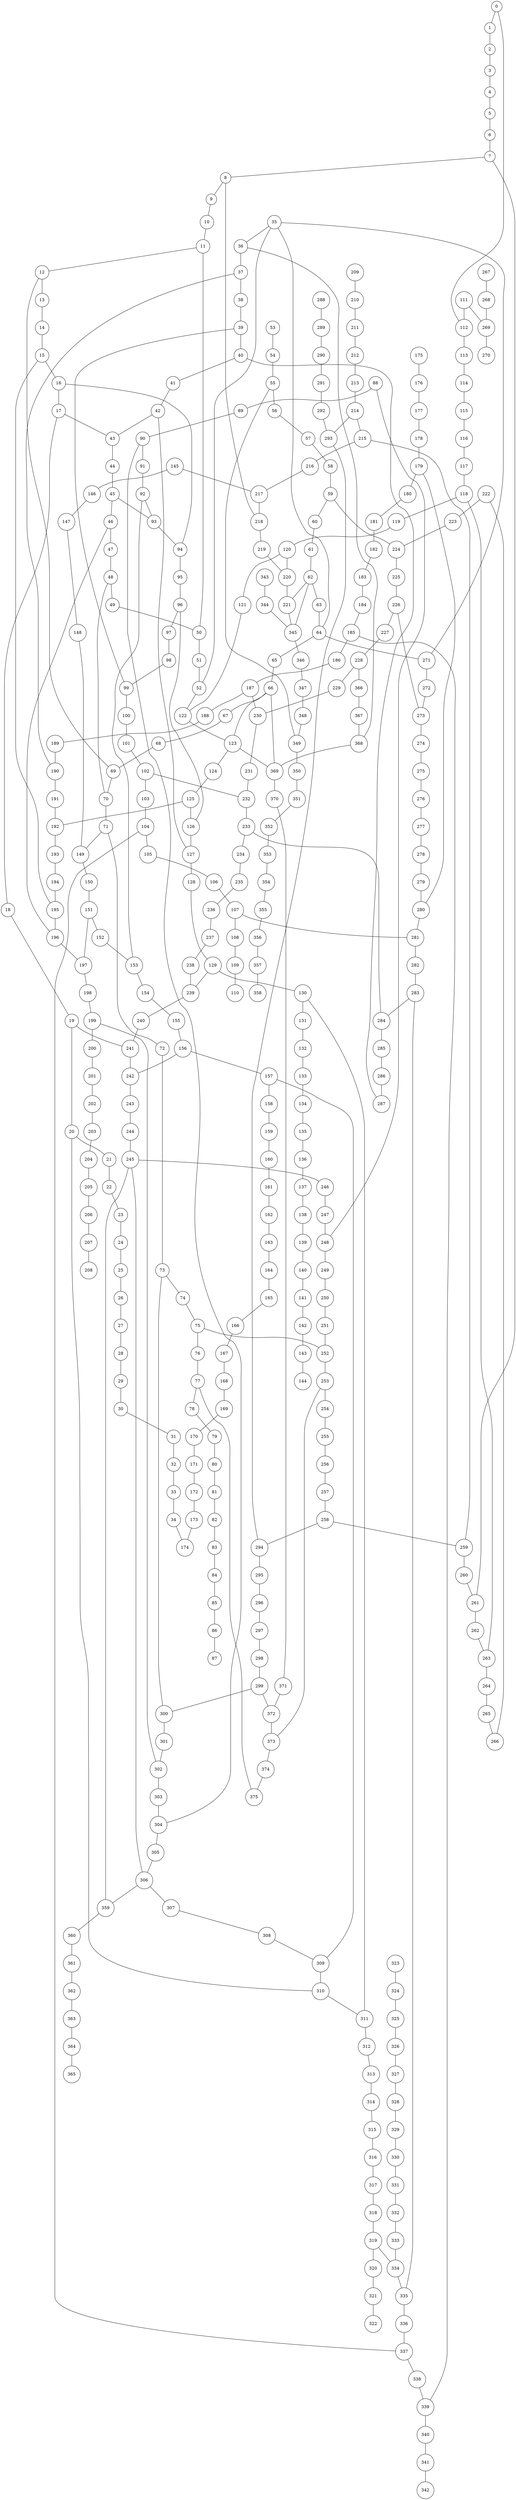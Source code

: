 graph G {
node [shape = circle;];
0 [label = "0";];
1 [label = "1";];
2 [label = "2";];
3 [label = "3";];
4 [label = "4";];
5 [label = "5";];
6 [label = "6";];
7 [label = "7";];
8 [label = "8";];
9 [label = "9";];
10 [label = "10";];
11 [label = "11";];
12 [label = "12";];
13 [label = "13";];
14 [label = "14";];
15 [label = "15";];
16 [label = "16";];
17 [label = "17";];
18 [label = "18";];
19 [label = "19";];
20 [label = "20";];
21 [label = "21";];
22 [label = "22";];
23 [label = "23";];
24 [label = "24";];
25 [label = "25";];
26 [label = "26";];
27 [label = "27";];
28 [label = "28";];
29 [label = "29";];
30 [label = "30";];
31 [label = "31";];
32 [label = "32";];
33 [label = "33";];
34 [label = "34";];
35 [label = "35";];
36 [label = "36";];
37 [label = "37";];
38 [label = "38";];
39 [label = "39";];
40 [label = "40";];
41 [label = "41";];
42 [label = "42";];
43 [label = "43";];
44 [label = "44";];
45 [label = "45";];
46 [label = "46";];
47 [label = "47";];
48 [label = "48";];
49 [label = "49";];
50 [label = "50";];
51 [label = "51";];
52 [label = "52";];
53 [label = "53";];
54 [label = "54";];
55 [label = "55";];
56 [label = "56";];
57 [label = "57";];
58 [label = "58";];
59 [label = "59";];
60 [label = "60";];
61 [label = "61";];
62 [label = "62";];
63 [label = "63";];
64 [label = "64";];
65 [label = "65";];
66 [label = "66";];
67 [label = "67";];
68 [label = "68";];
69 [label = "69";];
70 [label = "70";];
71 [label = "71";];
72 [label = "72";];
73 [label = "73";];
74 [label = "74";];
75 [label = "75";];
76 [label = "76";];
77 [label = "77";];
78 [label = "78";];
79 [label = "79";];
80 [label = "80";];
81 [label = "81";];
82 [label = "82";];
83 [label = "83";];
84 [label = "84";];
85 [label = "85";];
86 [label = "86";];
87 [label = "87";];
88 [label = "88";];
89 [label = "89";];
90 [label = "90";];
91 [label = "91";];
92 [label = "92";];
93 [label = "93";];
94 [label = "94";];
95 [label = "95";];
96 [label = "96";];
97 [label = "97";];
98 [label = "98";];
99 [label = "99";];
100 [label = "100";];
101 [label = "101";];
102 [label = "102";];
103 [label = "103";];
104 [label = "104";];
105 [label = "105";];
106 [label = "106";];
107 [label = "107";];
108 [label = "108";];
109 [label = "109";];
110 [label = "110";];
111 [label = "111";];
112 [label = "112";];
113 [label = "113";];
114 [label = "114";];
115 [label = "115";];
116 [label = "116";];
117 [label = "117";];
118 [label = "118";];
119 [label = "119";];
120 [label = "120";];
121 [label = "121";];
122 [label = "122";];
123 [label = "123";];
124 [label = "124";];
125 [label = "125";];
126 [label = "126";];
127 [label = "127";];
128 [label = "128";];
129 [label = "129";];
130 [label = "130";];
131 [label = "131";];
132 [label = "132";];
133 [label = "133";];
134 [label = "134";];
135 [label = "135";];
136 [label = "136";];
137 [label = "137";];
138 [label = "138";];
139 [label = "139";];
140 [label = "140";];
141 [label = "141";];
142 [label = "142";];
143 [label = "143";];
144 [label = "144";];
145 [label = "145";];
146 [label = "146";];
147 [label = "147";];
148 [label = "148";];
149 [label = "149";];
150 [label = "150";];
151 [label = "151";];
152 [label = "152";];
153 [label = "153";];
154 [label = "154";];
155 [label = "155";];
156 [label = "156";];
157 [label = "157";];
158 [label = "158";];
159 [label = "159";];
160 [label = "160";];
161 [label = "161";];
162 [label = "162";];
163 [label = "163";];
164 [label = "164";];
165 [label = "165";];
166 [label = "166";];
167 [label = "167";];
168 [label = "168";];
169 [label = "169";];
170 [label = "170";];
171 [label = "171";];
172 [label = "172";];
173 [label = "173";];
174 [label = "174";];
175 [label = "175";];
176 [label = "176";];
177 [label = "177";];
178 [label = "178";];
179 [label = "179";];
180 [label = "180";];
181 [label = "181";];
182 [label = "182";];
183 [label = "183";];
184 [label = "184";];
185 [label = "185";];
186 [label = "186";];
187 [label = "187";];
188 [label = "188";];
189 [label = "189";];
190 [label = "190";];
191 [label = "191";];
192 [label = "192";];
193 [label = "193";];
194 [label = "194";];
195 [label = "195";];
196 [label = "196";];
197 [label = "197";];
198 [label = "198";];
199 [label = "199";];
200 [label = "200";];
201 [label = "201";];
202 [label = "202";];
203 [label = "203";];
204 [label = "204";];
205 [label = "205";];
206 [label = "206";];
207 [label = "207";];
208 [label = "208";];
209 [label = "209";];
210 [label = "210";];
211 [label = "211";];
212 [label = "212";];
213 [label = "213";];
214 [label = "214";];
215 [label = "215";];
216 [label = "216";];
217 [label = "217";];
218 [label = "218";];
219 [label = "219";];
220 [label = "220";];
221 [label = "221";];
222 [label = "222";];
223 [label = "223";];
224 [label = "224";];
225 [label = "225";];
226 [label = "226";];
227 [label = "227";];
228 [label = "228";];
229 [label = "229";];
230 [label = "230";];
231 [label = "231";];
232 [label = "232";];
233 [label = "233";];
234 [label = "234";];
235 [label = "235";];
236 [label = "236";];
237 [label = "237";];
238 [label = "238";];
239 [label = "239";];
240 [label = "240";];
241 [label = "241";];
242 [label = "242";];
243 [label = "243";];
244 [label = "244";];
245 [label = "245";];
246 [label = "246";];
247 [label = "247";];
248 [label = "248";];
249 [label = "249";];
250 [label = "250";];
251 [label = "251";];
252 [label = "252";];
253 [label = "253";];
254 [label = "254";];
255 [label = "255";];
256 [label = "256";];
257 [label = "257";];
258 [label = "258";];
259 [label = "259";];
260 [label = "260";];
261 [label = "261";];
262 [label = "262";];
263 [label = "263";];
264 [label = "264";];
265 [label = "265";];
266 [label = "266";];
267 [label = "267";];
268 [label = "268";];
269 [label = "269";];
270 [label = "270";];
271 [label = "271";];
272 [label = "272";];
273 [label = "273";];
274 [label = "274";];
275 [label = "275";];
276 [label = "276";];
277 [label = "277";];
278 [label = "278";];
279 [label = "279";];
280 [label = "280";];
281 [label = "281";];
282 [label = "282";];
283 [label = "283";];
284 [label = "284";];
285 [label = "285";];
286 [label = "286";];
287 [label = "287";];
288 [label = "288";];
289 [label = "289";];
290 [label = "290";];
291 [label = "291";];
292 [label = "292";];
293 [label = "293";];
294 [label = "294";];
295 [label = "295";];
296 [label = "296";];
297 [label = "297";];
298 [label = "298";];
299 [label = "299";];
300 [label = "300";];
301 [label = "301";];
302 [label = "302";];
303 [label = "303";];
304 [label = "304";];
305 [label = "305";];
306 [label = "306";];
307 [label = "307";];
308 [label = "308";];
309 [label = "309";];
310 [label = "310";];
311 [label = "311";];
312 [label = "312";];
313 [label = "313";];
314 [label = "314";];
315 [label = "315";];
316 [label = "316";];
317 [label = "317";];
318 [label = "318";];
319 [label = "319";];
320 [label = "320";];
321 [label = "321";];
322 [label = "322";];
323 [label = "323";];
324 [label = "324";];
325 [label = "325";];
326 [label = "326";];
327 [label = "327";];
328 [label = "328";];
329 [label = "329";];
330 [label = "330";];
331 [label = "331";];
332 [label = "332";];
333 [label = "333";];
334 [label = "334";];
335 [label = "335";];
336 [label = "336";];
337 [label = "337";];
338 [label = "338";];
339 [label = "339";];
340 [label = "340";];
341 [label = "341";];
342 [label = "342";];
343 [label = "343";];
344 [label = "344";];
345 [label = "345";];
346 [label = "346";];
347 [label = "347";];
348 [label = "348";];
349 [label = "349";];
350 [label = "350";];
351 [label = "351";];
352 [label = "352";];
353 [label = "353";];
354 [label = "354";];
355 [label = "355";];
356 [label = "356";];
357 [label = "357";];
358 [label = "358";];
359 [label = "359";];
360 [label = "360";];
361 [label = "361";];
362 [label = "362";];
363 [label = "363";];
364 [label = "364";];
365 [label = "365";];
366 [label = "366";];
367 [label = "367";];
368 [label = "368";];
369 [label = "369";];
370 [label = "370";];
371 [label = "371";];
372 [label = "372";];
373 [label = "373";];
374 [label = "374";];
375 [label = "375";];
0 -- 112;
0 -- 1;
1 -- 2;
2 -- 3;
3 -- 4;
4 -- 5;
5 -- 6;
6 -- 7;
7 -- 261;
7 -- 8;
8 -- 218;
8 -- 9;
9 -- 10;
10 -- 11;
11 -- 50;
11 -- 12;
12 -- 69;
12 -- 13;
13 -- 14;
14 -- 15;
15 -- 195;
15 -- 16;
16 -- 94;
16 -- 17;
17 -- 43;
17 -- 18;
18 -- 19;
19 -- 241;
19 -- 20;
20 -- 310;
20 -- 21;
21 -- 22;
22 -- 23;
23 -- 24;
24 -- 25;
25 -- 26;
26 -- 27;
27 -- 28;
28 -- 29;
29 -- 30;
30 -- 31;
31 -- 32;
32 -- 33;
33 -- 34;
34 -- 174;
35 -- 271;
35 -- 64;
35 -- 52;
35 -- 36;
36 -- 368;
36 -- 37;
37 -- 190;
37 -- 38;
38 -- 39;
39 -- 99;
39 -- 40;
40 -- 287;
40 -- 41;
41 -- 42;
42 -- 127;
42 -- 43;
43 -- 44;
44 -- 45;
45 -- 93;
45 -- 46;
46 -- 196;
46 -- 47;
47 -- 48;
48 -- 70;
48 -- 49;
49 -- 50;
50 -- 51;
51 -- 52;
52 -- 122;
53 -- 54;
54 -- 55;
55 -- 349;
55 -- 56;
56 -- 57;
57 -- 58;
58 -- 59;
59 -- 224;
59 -- 60;
60 -- 61;
61 -- 62;
62 -- 345;
62 -- 221;
62 -- 63;
63 -- 64;
64 -- 271;
64 -- 65;
65 -- 66;
66 -- 369;
66 -- 123;
66 -- 67;
67 -- 68;
68 -- 69;
69 -- 70;
70 -- 71;
71 -- 149;
71 -- 72;
72 -- 73;
73 -- 300;
73 -- 74;
74 -- 75;
75 -- 252;
75 -- 76;
76 -- 77;
77 -- 375;
77 -- 78;
78 -- 79;
79 -- 80;
80 -- 81;
81 -- 82;
82 -- 83;
83 -- 84;
84 -- 85;
85 -- 86;
86 -- 87;
88 -- 248;
88 -- 89;
89 -- 90;
90 -- 304;
90 -- 91;
91 -- 92;
92 -- 153;
92 -- 93;
93 -- 94;
94 -- 95;
95 -- 96;
96 -- 126;
96 -- 97;
97 -- 98;
98 -- 99;
99 -- 100;
100 -- 101;
101 -- 102;
102 -- 232;
102 -- 103;
103 -- 104;
104 -- 337;
104 -- 105;
105 -- 106;
106 -- 107;
107 -- 281;
107 -- 108;
108 -- 109;
109 -- 110;
111 -- 269;
111 -- 112;
112 -- 113;
113 -- 114;
114 -- 115;
115 -- 116;
116 -- 117;
117 -- 118;
118 -- 263;
118 -- 119;
119 -- 120;
120 -- 220;
120 -- 121;
121 -- 122;
122 -- 123;
123 -- 369;
123 -- 124;
124 -- 125;
125 -- 192;
125 -- 126;
126 -- 127;
127 -- 128;
128 -- 129;
129 -- 239;
129 -- 130;
130 -- 311;
130 -- 131;
131 -- 132;
132 -- 133;
133 -- 134;
134 -- 135;
135 -- 136;
136 -- 137;
137 -- 138;
138 -- 139;
139 -- 140;
140 -- 141;
141 -- 142;
142 -- 143;
143 -- 144;
145 -- 217;
145 -- 146;
146 -- 147;
147 -- 148;
148 -- 149;
149 -- 150;
150 -- 151;
151 -- 197;
151 -- 152;
152 -- 153;
153 -- 154;
154 -- 155;
155 -- 156;
156 -- 242;
156 -- 157;
157 -- 309;
157 -- 158;
158 -- 159;
159 -- 160;
160 -- 161;
161 -- 162;
162 -- 163;
163 -- 164;
164 -- 165;
165 -- 166;
166 -- 167;
167 -- 168;
168 -- 169;
169 -- 170;
170 -- 171;
171 -- 172;
172 -- 173;
173 -- 174;
175 -- 176;
176 -- 177;
177 -- 178;
178 -- 179;
179 -- 280;
179 -- 180;
180 -- 181;
181 -- 182;
182 -- 183;
183 -- 184;
184 -- 185;
185 -- 339;
185 -- 186;
186 -- 187;
187 -- 230;
187 -- 188;
188 -- 189;
189 -- 190;
190 -- 191;
191 -- 192;
192 -- 193;
193 -- 194;
194 -- 195;
195 -- 196;
196 -- 197;
197 -- 198;
198 -- 199;
199 -- 302;
199 -- 200;
200 -- 201;
201 -- 202;
202 -- 203;
203 -- 204;
204 -- 205;
205 -- 206;
206 -- 207;
207 -- 208;
209 -- 210;
210 -- 211;
211 -- 212;
212 -- 213;
213 -- 214;
214 -- 293;
214 -- 215;
215 -- 259;
215 -- 216;
216 -- 217;
217 -- 218;
218 -- 219;
219 -- 220;
220 -- 221;
221 -- 345;
222 -- 266;
222 -- 223;
223 -- 224;
224 -- 225;
225 -- 226;
226 -- 273;
226 -- 227;
227 -- 228;
228 -- 366;
228 -- 229;
229 -- 230;
230 -- 231;
231 -- 232;
232 -- 233;
233 -- 284;
233 -- 234;
234 -- 235;
235 -- 236;
236 -- 237;
237 -- 238;
238 -- 239;
239 -- 240;
240 -- 241;
241 -- 242;
242 -- 243;
243 -- 244;
244 -- 245;
245 -- 359;
245 -- 306;
245 -- 246;
246 -- 247;
247 -- 248;
248 -- 249;
249 -- 250;
250 -- 251;
251 -- 252;
252 -- 253;
253 -- 373;
253 -- 254;
254 -- 255;
255 -- 256;
256 -- 257;
257 -- 258;
258 -- 294;
258 -- 259;
259 -- 260;
260 -- 261;
261 -- 262;
262 -- 263;
263 -- 264;
264 -- 265;
265 -- 266;
267 -- 268;
268 -- 269;
269 -- 270;
271 -- 272;
272 -- 273;
273 -- 274;
274 -- 275;
275 -- 276;
276 -- 277;
277 -- 278;
278 -- 279;
279 -- 280;
280 -- 281;
281 -- 282;
282 -- 283;
283 -- 335;
283 -- 284;
284 -- 285;
285 -- 286;
286 -- 287;
288 -- 289;
289 -- 290;
290 -- 291;
291 -- 292;
292 -- 293;
293 -- 294;
294 -- 295;
295 -- 296;
296 -- 297;
297 -- 298;
298 -- 299;
299 -- 372;
299 -- 300;
300 -- 301;
301 -- 302;
302 -- 303;
303 -- 304;
304 -- 305;
305 -- 306;
306 -- 359;
306 -- 307;
307 -- 308;
308 -- 309;
309 -- 310;
310 -- 311;
311 -- 312;
312 -- 313;
313 -- 314;
314 -- 315;
315 -- 316;
316 -- 317;
317 -- 318;
318 -- 319;
319 -- 334;
319 -- 320;
320 -- 321;
321 -- 322;
323 -- 324;
324 -- 325;
325 -- 326;
326 -- 327;
327 -- 328;
328 -- 329;
329 -- 330;
330 -- 331;
331 -- 332;
332 -- 333;
333 -- 334;
334 -- 335;
335 -- 336;
336 -- 337;
337 -- 338;
338 -- 339;
339 -- 340;
340 -- 341;
341 -- 342;
343 -- 344;
344 -- 345;
345 -- 346;
346 -- 347;
347 -- 348;
348 -- 349;
349 -- 350;
350 -- 351;
351 -- 352;
352 -- 353;
353 -- 354;
354 -- 355;
355 -- 356;
356 -- 357;
357 -- 358;
359 -- 360;
360 -- 361;
361 -- 362;
362 -- 363;
363 -- 364;
364 -- 365;
366 -- 367;
367 -- 368;
368 -- 369;
369 -- 370;
370 -- 371;
371 -- 372;
372 -- 373;
373 -- 374;
374 -- 375;
}
